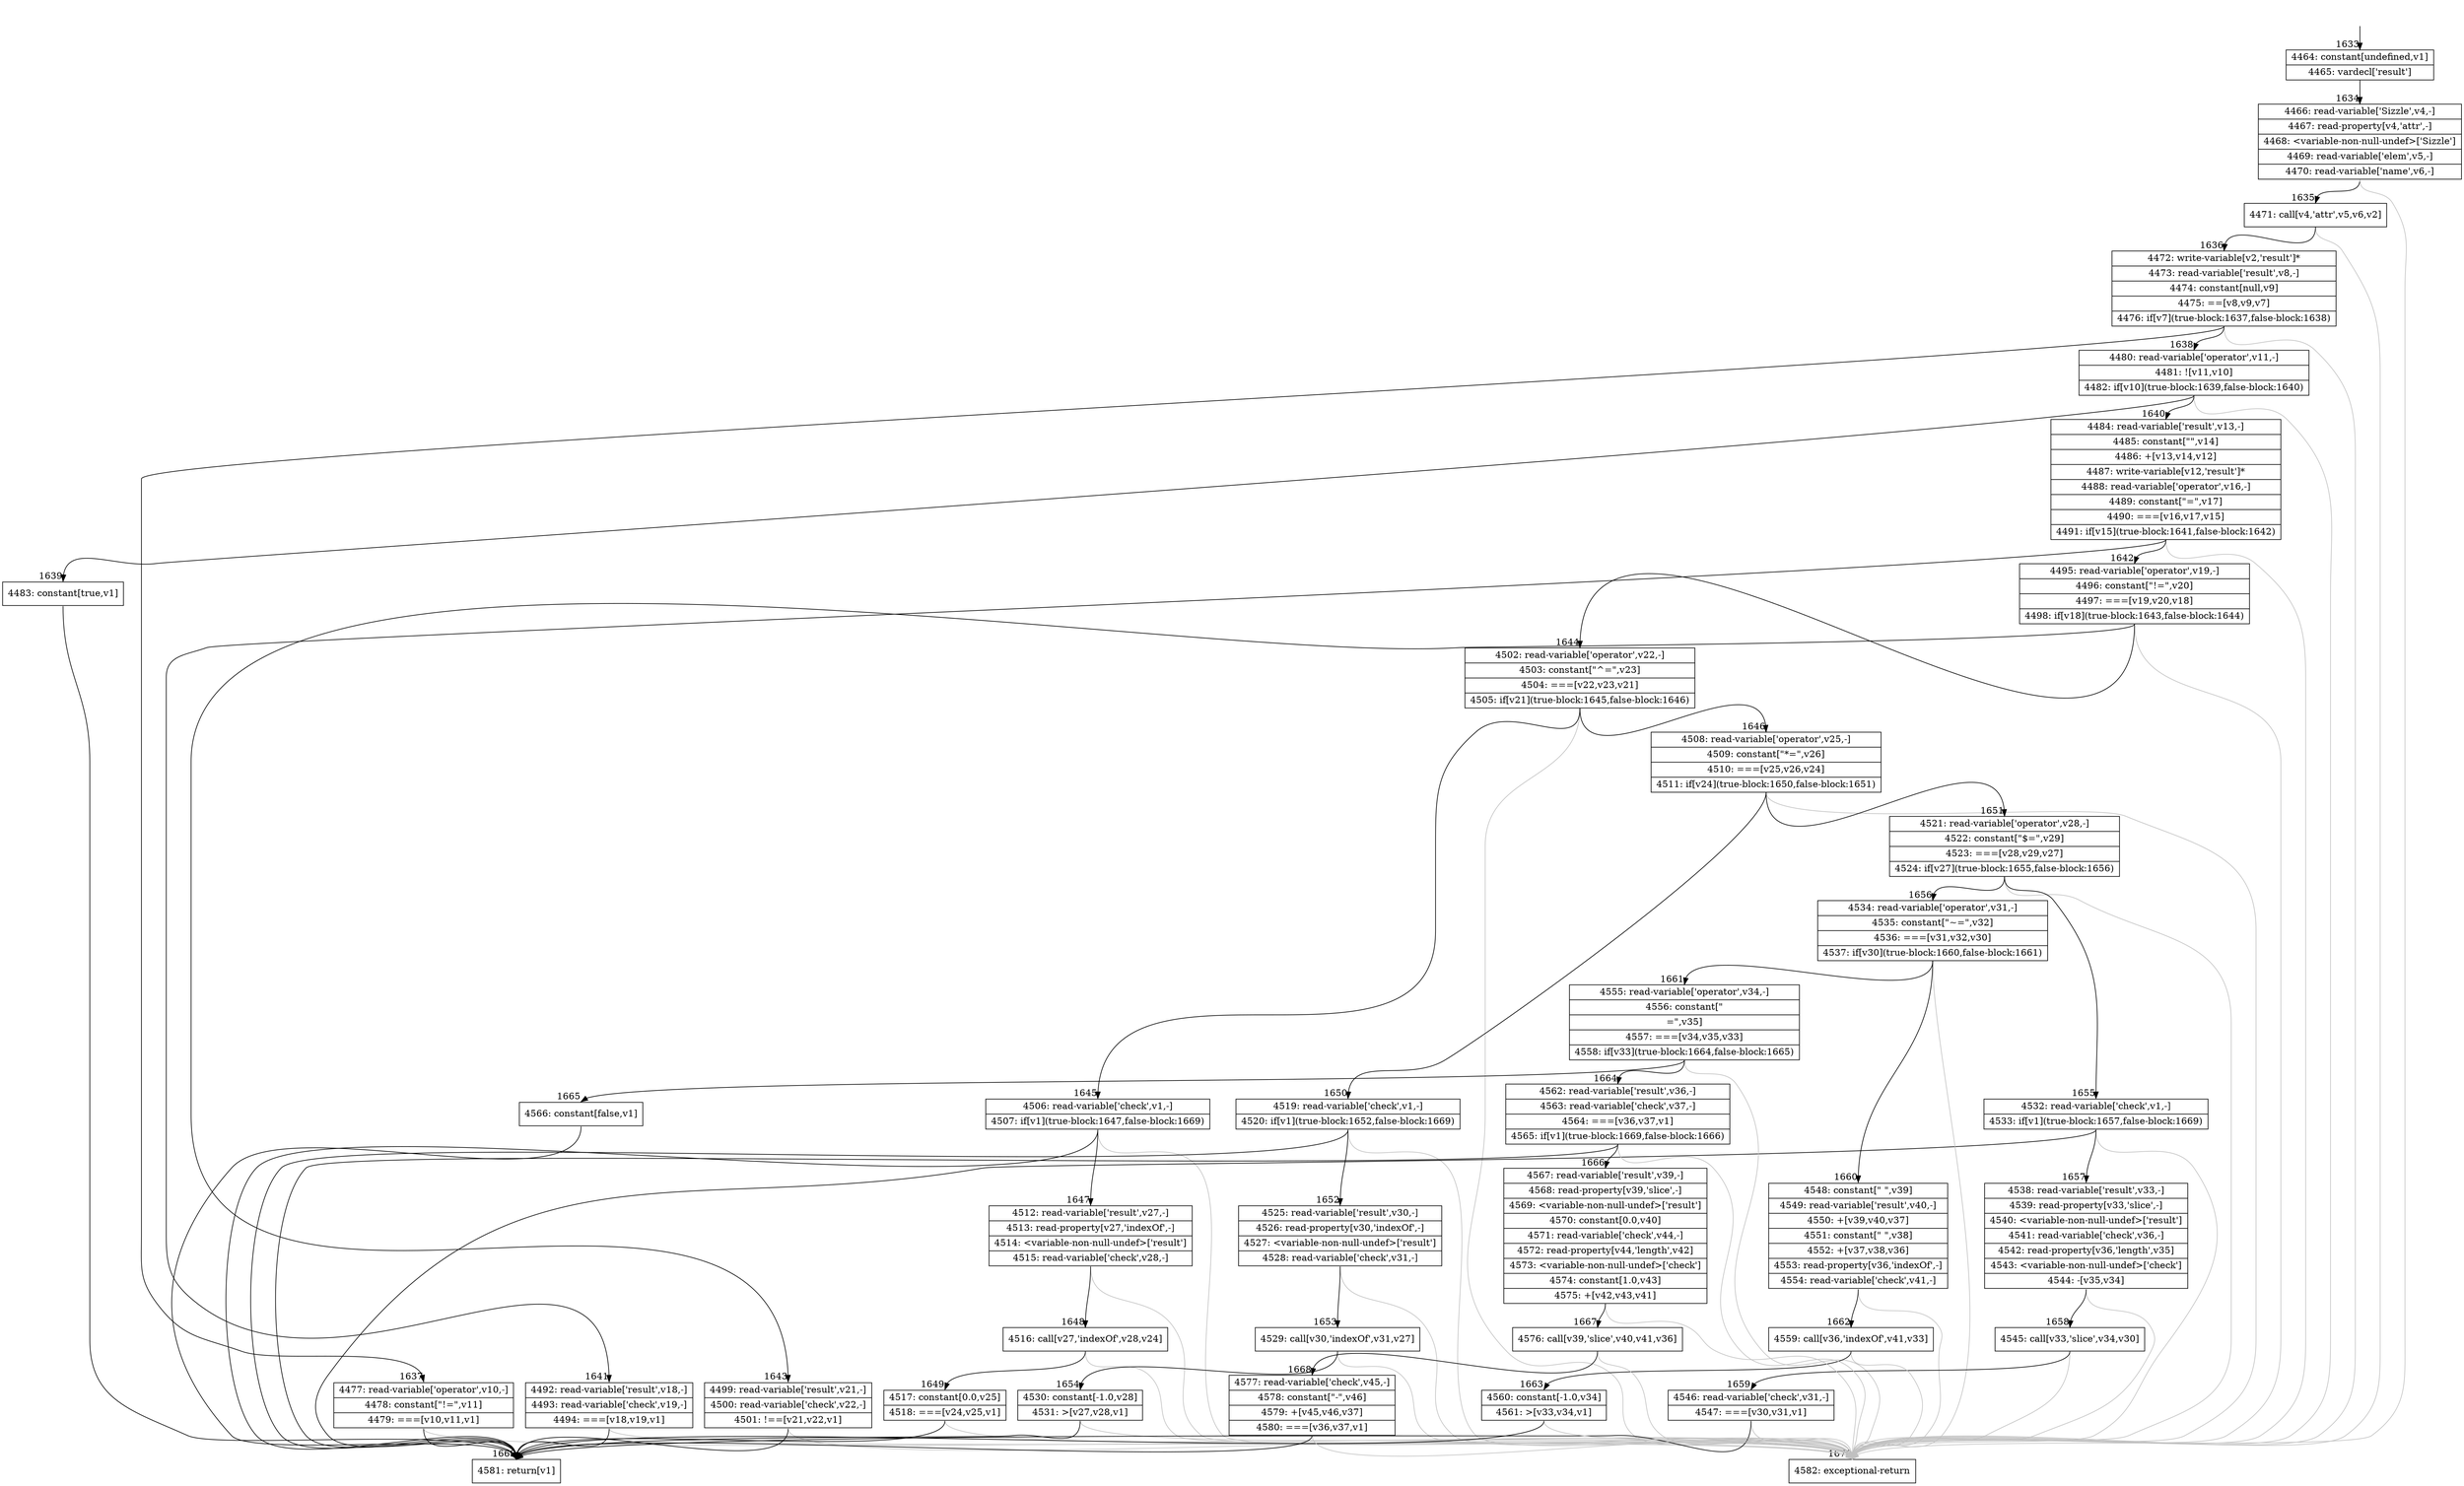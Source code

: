 digraph {
rankdir="TD"
BB_entry114[shape=none,label=""];
BB_entry114 -> BB1633 [tailport=s, headport=n, headlabel="    1633"]
BB1633 [shape=record label="{4464: constant[undefined,v1]|4465: vardecl['result']}" ] 
BB1633 -> BB1634 [tailport=s, headport=n, headlabel="      1634"]
BB1634 [shape=record label="{4466: read-variable['Sizzle',v4,-]|4467: read-property[v4,'attr',-]|4468: \<variable-non-null-undef\>['Sizzle']|4469: read-variable['elem',v5,-]|4470: read-variable['name',v6,-]}" ] 
BB1634 -> BB1635 [tailport=s, headport=n, headlabel="      1635"]
BB1634 -> BB1670 [tailport=s, headport=n, color=gray, headlabel="      1670"]
BB1635 [shape=record label="{4471: call[v4,'attr',v5,v6,v2]}" ] 
BB1635 -> BB1636 [tailport=s, headport=n, headlabel="      1636"]
BB1635 -> BB1670 [tailport=s, headport=n, color=gray]
BB1636 [shape=record label="{4472: write-variable[v2,'result']*|4473: read-variable['result',v8,-]|4474: constant[null,v9]|4475: ==[v8,v9,v7]|4476: if[v7](true-block:1637,false-block:1638)}" ] 
BB1636 -> BB1637 [tailport=s, headport=n, headlabel="      1637"]
BB1636 -> BB1638 [tailport=s, headport=n, headlabel="      1638"]
BB1636 -> BB1670 [tailport=s, headport=n, color=gray]
BB1637 [shape=record label="{4477: read-variable['operator',v10,-]|4478: constant[\"!=\",v11]|4479: ===[v10,v11,v1]}" ] 
BB1637 -> BB1669 [tailport=s, headport=n, headlabel="      1669"]
BB1637 -> BB1670 [tailport=s, headport=n, color=gray]
BB1638 [shape=record label="{4480: read-variable['operator',v11,-]|4481: ![v11,v10]|4482: if[v10](true-block:1639,false-block:1640)}" ] 
BB1638 -> BB1639 [tailport=s, headport=n, headlabel="      1639"]
BB1638 -> BB1640 [tailport=s, headport=n, headlabel="      1640"]
BB1638 -> BB1670 [tailport=s, headport=n, color=gray]
BB1639 [shape=record label="{4483: constant[true,v1]}" ] 
BB1639 -> BB1669 [tailport=s, headport=n]
BB1640 [shape=record label="{4484: read-variable['result',v13,-]|4485: constant[\"\",v14]|4486: +[v13,v14,v12]|4487: write-variable[v12,'result']*|4488: read-variable['operator',v16,-]|4489: constant[\"=\",v17]|4490: ===[v16,v17,v15]|4491: if[v15](true-block:1641,false-block:1642)}" ] 
BB1640 -> BB1641 [tailport=s, headport=n, headlabel="      1641"]
BB1640 -> BB1642 [tailport=s, headport=n, headlabel="      1642"]
BB1640 -> BB1670 [tailport=s, headport=n, color=gray]
BB1641 [shape=record label="{4492: read-variable['result',v18,-]|4493: read-variable['check',v19,-]|4494: ===[v18,v19,v1]}" ] 
BB1641 -> BB1669 [tailport=s, headport=n]
BB1641 -> BB1670 [tailport=s, headport=n, color=gray]
BB1642 [shape=record label="{4495: read-variable['operator',v19,-]|4496: constant[\"!=\",v20]|4497: ===[v19,v20,v18]|4498: if[v18](true-block:1643,false-block:1644)}" ] 
BB1642 -> BB1643 [tailport=s, headport=n, headlabel="      1643"]
BB1642 -> BB1644 [tailport=s, headport=n, headlabel="      1644"]
BB1642 -> BB1670 [tailport=s, headport=n, color=gray]
BB1643 [shape=record label="{4499: read-variable['result',v21,-]|4500: read-variable['check',v22,-]|4501: !==[v21,v22,v1]}" ] 
BB1643 -> BB1669 [tailport=s, headport=n]
BB1643 -> BB1670 [tailport=s, headport=n, color=gray]
BB1644 [shape=record label="{4502: read-variable['operator',v22,-]|4503: constant[\"^=\",v23]|4504: ===[v22,v23,v21]|4505: if[v21](true-block:1645,false-block:1646)}" ] 
BB1644 -> BB1645 [tailport=s, headport=n, headlabel="      1645"]
BB1644 -> BB1646 [tailport=s, headport=n, headlabel="      1646"]
BB1644 -> BB1670 [tailport=s, headport=n, color=gray]
BB1645 [shape=record label="{4506: read-variable['check',v1,-]|4507: if[v1](true-block:1647,false-block:1669)}" ] 
BB1645 -> BB1669 [tailport=s, headport=n]
BB1645 -> BB1647 [tailport=s, headport=n, headlabel="      1647"]
BB1645 -> BB1670 [tailport=s, headport=n, color=gray]
BB1646 [shape=record label="{4508: read-variable['operator',v25,-]|4509: constant[\"*=\",v26]|4510: ===[v25,v26,v24]|4511: if[v24](true-block:1650,false-block:1651)}" ] 
BB1646 -> BB1650 [tailport=s, headport=n, headlabel="      1650"]
BB1646 -> BB1651 [tailport=s, headport=n, headlabel="      1651"]
BB1646 -> BB1670 [tailport=s, headport=n, color=gray]
BB1647 [shape=record label="{4512: read-variable['result',v27,-]|4513: read-property[v27,'indexOf',-]|4514: \<variable-non-null-undef\>['result']|4515: read-variable['check',v28,-]}" ] 
BB1647 -> BB1648 [tailport=s, headport=n, headlabel="      1648"]
BB1647 -> BB1670 [tailport=s, headport=n, color=gray]
BB1648 [shape=record label="{4516: call[v27,'indexOf',v28,v24]}" ] 
BB1648 -> BB1649 [tailport=s, headport=n, headlabel="      1649"]
BB1648 -> BB1670 [tailport=s, headport=n, color=gray]
BB1649 [shape=record label="{4517: constant[0.0,v25]|4518: ===[v24,v25,v1]}" ] 
BB1649 -> BB1669 [tailport=s, headport=n]
BB1649 -> BB1670 [tailport=s, headport=n, color=gray]
BB1650 [shape=record label="{4519: read-variable['check',v1,-]|4520: if[v1](true-block:1652,false-block:1669)}" ] 
BB1650 -> BB1669 [tailport=s, headport=n]
BB1650 -> BB1652 [tailport=s, headport=n, headlabel="      1652"]
BB1650 -> BB1670 [tailport=s, headport=n, color=gray]
BB1651 [shape=record label="{4521: read-variable['operator',v28,-]|4522: constant[\"$=\",v29]|4523: ===[v28,v29,v27]|4524: if[v27](true-block:1655,false-block:1656)}" ] 
BB1651 -> BB1655 [tailport=s, headport=n, headlabel="      1655"]
BB1651 -> BB1656 [tailport=s, headport=n, headlabel="      1656"]
BB1651 -> BB1670 [tailport=s, headport=n, color=gray]
BB1652 [shape=record label="{4525: read-variable['result',v30,-]|4526: read-property[v30,'indexOf',-]|4527: \<variable-non-null-undef\>['result']|4528: read-variable['check',v31,-]}" ] 
BB1652 -> BB1653 [tailport=s, headport=n, headlabel="      1653"]
BB1652 -> BB1670 [tailport=s, headport=n, color=gray]
BB1653 [shape=record label="{4529: call[v30,'indexOf',v31,v27]}" ] 
BB1653 -> BB1654 [tailport=s, headport=n, headlabel="      1654"]
BB1653 -> BB1670 [tailport=s, headport=n, color=gray]
BB1654 [shape=record label="{4530: constant[-1.0,v28]|4531: \>[v27,v28,v1]}" ] 
BB1654 -> BB1669 [tailport=s, headport=n]
BB1654 -> BB1670 [tailport=s, headport=n, color=gray]
BB1655 [shape=record label="{4532: read-variable['check',v1,-]|4533: if[v1](true-block:1657,false-block:1669)}" ] 
BB1655 -> BB1669 [tailport=s, headport=n]
BB1655 -> BB1657 [tailport=s, headport=n, headlabel="      1657"]
BB1655 -> BB1670 [tailport=s, headport=n, color=gray]
BB1656 [shape=record label="{4534: read-variable['operator',v31,-]|4535: constant[\"~=\",v32]|4536: ===[v31,v32,v30]|4537: if[v30](true-block:1660,false-block:1661)}" ] 
BB1656 -> BB1660 [tailport=s, headport=n, headlabel="      1660"]
BB1656 -> BB1661 [tailport=s, headport=n, headlabel="      1661"]
BB1656 -> BB1670 [tailport=s, headport=n, color=gray]
BB1657 [shape=record label="{4538: read-variable['result',v33,-]|4539: read-property[v33,'slice',-]|4540: \<variable-non-null-undef\>['result']|4541: read-variable['check',v36,-]|4542: read-property[v36,'length',v35]|4543: \<variable-non-null-undef\>['check']|4544: -[v35,v34]}" ] 
BB1657 -> BB1658 [tailport=s, headport=n, headlabel="      1658"]
BB1657 -> BB1670 [tailport=s, headport=n, color=gray]
BB1658 [shape=record label="{4545: call[v33,'slice',v34,v30]}" ] 
BB1658 -> BB1659 [tailport=s, headport=n, headlabel="      1659"]
BB1658 -> BB1670 [tailport=s, headport=n, color=gray]
BB1659 [shape=record label="{4546: read-variable['check',v31,-]|4547: ===[v30,v31,v1]}" ] 
BB1659 -> BB1669 [tailport=s, headport=n]
BB1659 -> BB1670 [tailport=s, headport=n, color=gray]
BB1660 [shape=record label="{4548: constant[\" \",v39]|4549: read-variable['result',v40,-]|4550: +[v39,v40,v37]|4551: constant[\" \",v38]|4552: +[v37,v38,v36]|4553: read-property[v36,'indexOf',-]|4554: read-variable['check',v41,-]}" ] 
BB1660 -> BB1662 [tailport=s, headport=n, headlabel="      1662"]
BB1660 -> BB1670 [tailport=s, headport=n, color=gray]
BB1661 [shape=record label="{4555: read-variable['operator',v34,-]|4556: constant[\"|=\",v35]|4557: ===[v34,v35,v33]|4558: if[v33](true-block:1664,false-block:1665)}" ] 
BB1661 -> BB1664 [tailport=s, headport=n, headlabel="      1664"]
BB1661 -> BB1665 [tailport=s, headport=n, headlabel="      1665"]
BB1661 -> BB1670 [tailport=s, headport=n, color=gray]
BB1662 [shape=record label="{4559: call[v36,'indexOf',v41,v33]}" ] 
BB1662 -> BB1663 [tailport=s, headport=n, headlabel="      1663"]
BB1662 -> BB1670 [tailport=s, headport=n, color=gray]
BB1663 [shape=record label="{4560: constant[-1.0,v34]|4561: \>[v33,v34,v1]}" ] 
BB1663 -> BB1669 [tailport=s, headport=n]
BB1663 -> BB1670 [tailport=s, headport=n, color=gray]
BB1664 [shape=record label="{4562: read-variable['result',v36,-]|4563: read-variable['check',v37,-]|4564: ===[v36,v37,v1]|4565: if[v1](true-block:1669,false-block:1666)}" ] 
BB1664 -> BB1669 [tailport=s, headport=n]
BB1664 -> BB1666 [tailport=s, headport=n, headlabel="      1666"]
BB1664 -> BB1670 [tailport=s, headport=n, color=gray]
BB1665 [shape=record label="{4566: constant[false,v1]}" ] 
BB1665 -> BB1669 [tailport=s, headport=n]
BB1666 [shape=record label="{4567: read-variable['result',v39,-]|4568: read-property[v39,'slice',-]|4569: \<variable-non-null-undef\>['result']|4570: constant[0.0,v40]|4571: read-variable['check',v44,-]|4572: read-property[v44,'length',v42]|4573: \<variable-non-null-undef\>['check']|4574: constant[1.0,v43]|4575: +[v42,v43,v41]}" ] 
BB1666 -> BB1667 [tailport=s, headport=n, headlabel="      1667"]
BB1666 -> BB1670 [tailport=s, headport=n, color=gray]
BB1667 [shape=record label="{4576: call[v39,'slice',v40,v41,v36]}" ] 
BB1667 -> BB1668 [tailport=s, headport=n, headlabel="      1668"]
BB1667 -> BB1670 [tailport=s, headport=n, color=gray]
BB1668 [shape=record label="{4577: read-variable['check',v45,-]|4578: constant[\"-\",v46]|4579: +[v45,v46,v37]|4580: ===[v36,v37,v1]}" ] 
BB1668 -> BB1669 [tailport=s, headport=n]
BB1668 -> BB1670 [tailport=s, headport=n, color=gray]
BB1669 [shape=record label="{4581: return[v1]}" ] 
BB1670 [shape=record label="{4582: exceptional-return}" ] 
}
